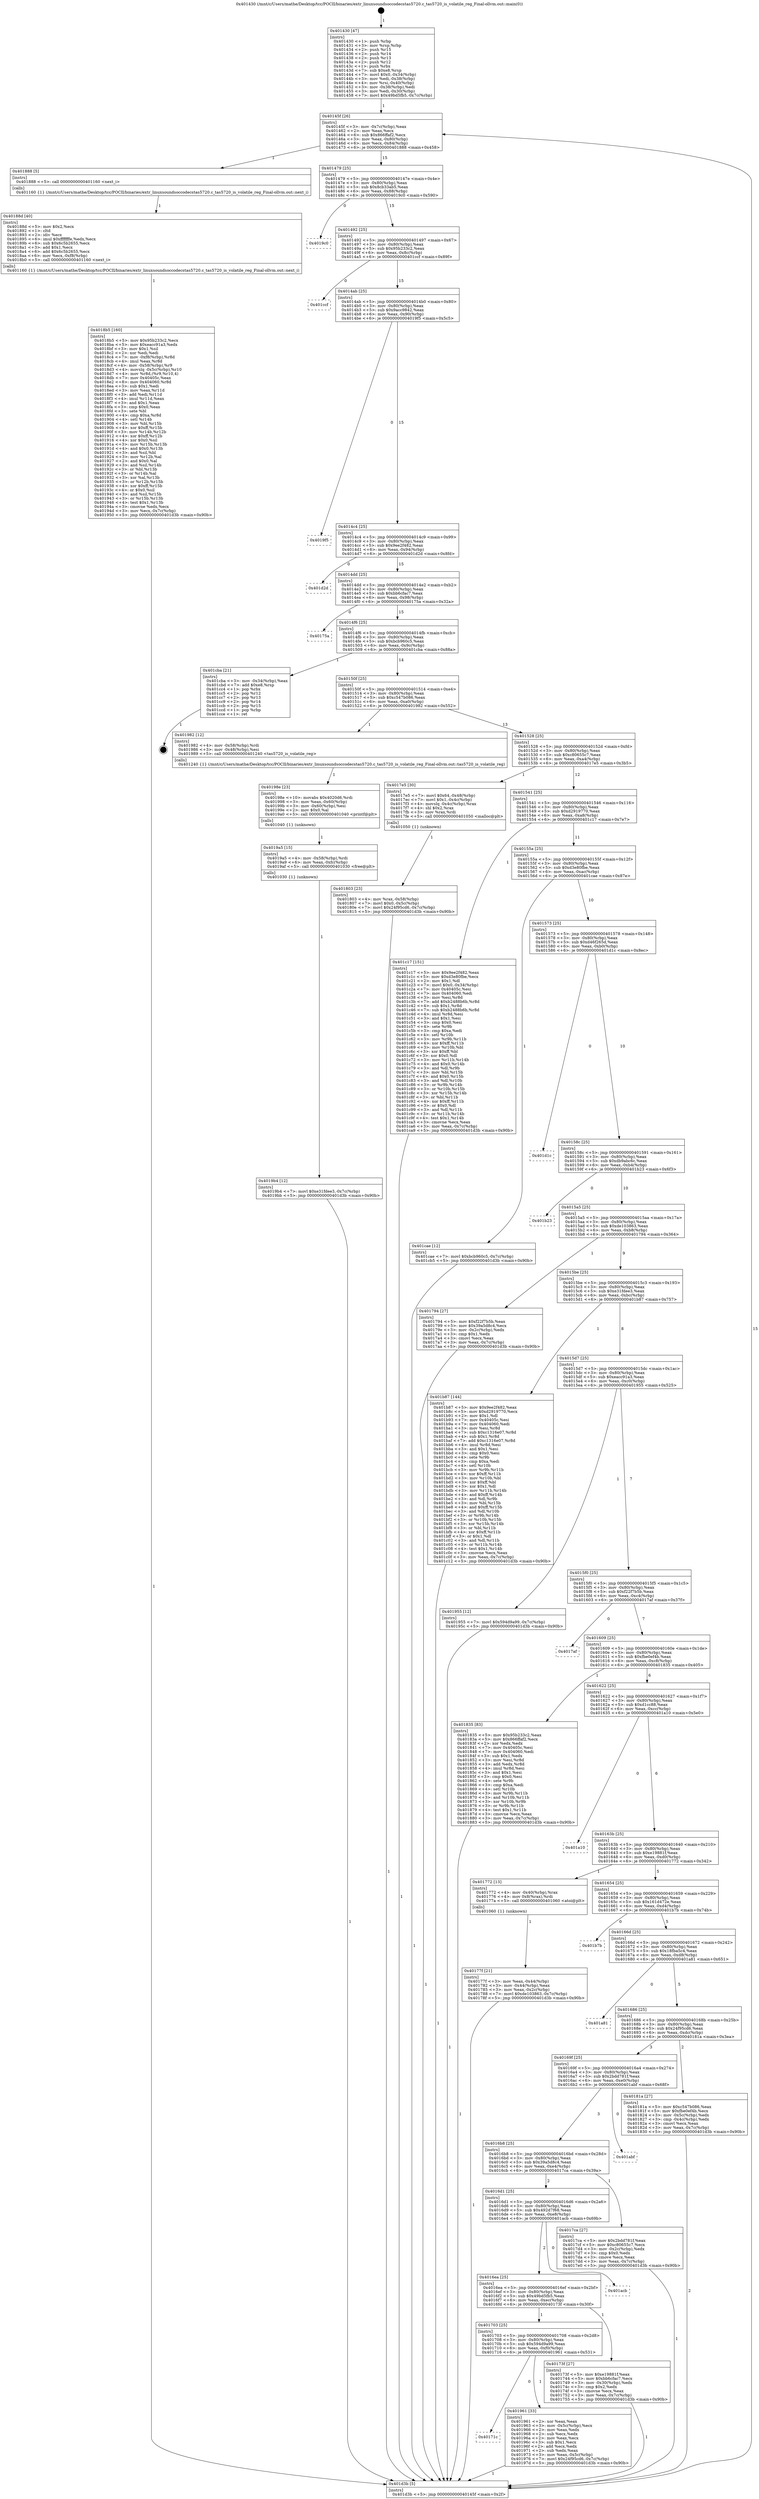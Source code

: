digraph "0x401430" {
  label = "0x401430 (/mnt/c/Users/mathe/Desktop/tcc/POCII/binaries/extr_linuxsoundsoccodecstas5720.c_tas5720_is_volatile_reg_Final-ollvm.out::main(0))"
  labelloc = "t"
  node[shape=record]

  Entry [label="",width=0.3,height=0.3,shape=circle,fillcolor=black,style=filled]
  "0x40145f" [label="{
     0x40145f [26]\l
     | [instrs]\l
     &nbsp;&nbsp;0x40145f \<+3\>: mov -0x7c(%rbp),%eax\l
     &nbsp;&nbsp;0x401462 \<+2\>: mov %eax,%ecx\l
     &nbsp;&nbsp;0x401464 \<+6\>: sub $0x866ffaf2,%ecx\l
     &nbsp;&nbsp;0x40146a \<+3\>: mov %eax,-0x80(%rbp)\l
     &nbsp;&nbsp;0x40146d \<+6\>: mov %ecx,-0x84(%rbp)\l
     &nbsp;&nbsp;0x401473 \<+6\>: je 0000000000401888 \<main+0x458\>\l
  }"]
  "0x401888" [label="{
     0x401888 [5]\l
     | [instrs]\l
     &nbsp;&nbsp;0x401888 \<+5\>: call 0000000000401160 \<next_i\>\l
     | [calls]\l
     &nbsp;&nbsp;0x401160 \{1\} (/mnt/c/Users/mathe/Desktop/tcc/POCII/binaries/extr_linuxsoundsoccodecstas5720.c_tas5720_is_volatile_reg_Final-ollvm.out::next_i)\l
  }"]
  "0x401479" [label="{
     0x401479 [25]\l
     | [instrs]\l
     &nbsp;&nbsp;0x401479 \<+5\>: jmp 000000000040147e \<main+0x4e\>\l
     &nbsp;&nbsp;0x40147e \<+3\>: mov -0x80(%rbp),%eax\l
     &nbsp;&nbsp;0x401481 \<+5\>: sub $0x8cb33ab5,%eax\l
     &nbsp;&nbsp;0x401486 \<+6\>: mov %eax,-0x88(%rbp)\l
     &nbsp;&nbsp;0x40148c \<+6\>: je 00000000004019c0 \<main+0x590\>\l
  }"]
  Exit [label="",width=0.3,height=0.3,shape=circle,fillcolor=black,style=filled,peripheries=2]
  "0x4019c0" [label="{
     0x4019c0\l
  }", style=dashed]
  "0x401492" [label="{
     0x401492 [25]\l
     | [instrs]\l
     &nbsp;&nbsp;0x401492 \<+5\>: jmp 0000000000401497 \<main+0x67\>\l
     &nbsp;&nbsp;0x401497 \<+3\>: mov -0x80(%rbp),%eax\l
     &nbsp;&nbsp;0x40149a \<+5\>: sub $0x95b233c2,%eax\l
     &nbsp;&nbsp;0x40149f \<+6\>: mov %eax,-0x8c(%rbp)\l
     &nbsp;&nbsp;0x4014a5 \<+6\>: je 0000000000401ccf \<main+0x89f\>\l
  }"]
  "0x4019b4" [label="{
     0x4019b4 [12]\l
     | [instrs]\l
     &nbsp;&nbsp;0x4019b4 \<+7\>: movl $0xe31fdee3,-0x7c(%rbp)\l
     &nbsp;&nbsp;0x4019bb \<+5\>: jmp 0000000000401d3b \<main+0x90b\>\l
  }"]
  "0x401ccf" [label="{
     0x401ccf\l
  }", style=dashed]
  "0x4014ab" [label="{
     0x4014ab [25]\l
     | [instrs]\l
     &nbsp;&nbsp;0x4014ab \<+5\>: jmp 00000000004014b0 \<main+0x80\>\l
     &nbsp;&nbsp;0x4014b0 \<+3\>: mov -0x80(%rbp),%eax\l
     &nbsp;&nbsp;0x4014b3 \<+5\>: sub $0x9acc9842,%eax\l
     &nbsp;&nbsp;0x4014b8 \<+6\>: mov %eax,-0x90(%rbp)\l
     &nbsp;&nbsp;0x4014be \<+6\>: je 00000000004019f5 \<main+0x5c5\>\l
  }"]
  "0x4019a5" [label="{
     0x4019a5 [15]\l
     | [instrs]\l
     &nbsp;&nbsp;0x4019a5 \<+4\>: mov -0x58(%rbp),%rdi\l
     &nbsp;&nbsp;0x4019a9 \<+6\>: mov %eax,-0xfc(%rbp)\l
     &nbsp;&nbsp;0x4019af \<+5\>: call 0000000000401030 \<free@plt\>\l
     | [calls]\l
     &nbsp;&nbsp;0x401030 \{1\} (unknown)\l
  }"]
  "0x4019f5" [label="{
     0x4019f5\l
  }", style=dashed]
  "0x4014c4" [label="{
     0x4014c4 [25]\l
     | [instrs]\l
     &nbsp;&nbsp;0x4014c4 \<+5\>: jmp 00000000004014c9 \<main+0x99\>\l
     &nbsp;&nbsp;0x4014c9 \<+3\>: mov -0x80(%rbp),%eax\l
     &nbsp;&nbsp;0x4014cc \<+5\>: sub $0x9ee2f482,%eax\l
     &nbsp;&nbsp;0x4014d1 \<+6\>: mov %eax,-0x94(%rbp)\l
     &nbsp;&nbsp;0x4014d7 \<+6\>: je 0000000000401d2d \<main+0x8fd\>\l
  }"]
  "0x40198e" [label="{
     0x40198e [23]\l
     | [instrs]\l
     &nbsp;&nbsp;0x40198e \<+10\>: movabs $0x4020d6,%rdi\l
     &nbsp;&nbsp;0x401998 \<+3\>: mov %eax,-0x60(%rbp)\l
     &nbsp;&nbsp;0x40199b \<+3\>: mov -0x60(%rbp),%esi\l
     &nbsp;&nbsp;0x40199e \<+2\>: mov $0x0,%al\l
     &nbsp;&nbsp;0x4019a0 \<+5\>: call 0000000000401040 \<printf@plt\>\l
     | [calls]\l
     &nbsp;&nbsp;0x401040 \{1\} (unknown)\l
  }"]
  "0x401d2d" [label="{
     0x401d2d\l
  }", style=dashed]
  "0x4014dd" [label="{
     0x4014dd [25]\l
     | [instrs]\l
     &nbsp;&nbsp;0x4014dd \<+5\>: jmp 00000000004014e2 \<main+0xb2\>\l
     &nbsp;&nbsp;0x4014e2 \<+3\>: mov -0x80(%rbp),%eax\l
     &nbsp;&nbsp;0x4014e5 \<+5\>: sub $0xbb6cfac7,%eax\l
     &nbsp;&nbsp;0x4014ea \<+6\>: mov %eax,-0x98(%rbp)\l
     &nbsp;&nbsp;0x4014f0 \<+6\>: je 000000000040175a \<main+0x32a\>\l
  }"]
  "0x40171c" [label="{
     0x40171c\l
  }", style=dashed]
  "0x40175a" [label="{
     0x40175a\l
  }", style=dashed]
  "0x4014f6" [label="{
     0x4014f6 [25]\l
     | [instrs]\l
     &nbsp;&nbsp;0x4014f6 \<+5\>: jmp 00000000004014fb \<main+0xcb\>\l
     &nbsp;&nbsp;0x4014fb \<+3\>: mov -0x80(%rbp),%eax\l
     &nbsp;&nbsp;0x4014fe \<+5\>: sub $0xbcb960c5,%eax\l
     &nbsp;&nbsp;0x401503 \<+6\>: mov %eax,-0x9c(%rbp)\l
     &nbsp;&nbsp;0x401509 \<+6\>: je 0000000000401cba \<main+0x88a\>\l
  }"]
  "0x401961" [label="{
     0x401961 [33]\l
     | [instrs]\l
     &nbsp;&nbsp;0x401961 \<+2\>: xor %eax,%eax\l
     &nbsp;&nbsp;0x401963 \<+3\>: mov -0x5c(%rbp),%ecx\l
     &nbsp;&nbsp;0x401966 \<+2\>: mov %eax,%edx\l
     &nbsp;&nbsp;0x401968 \<+2\>: sub %ecx,%edx\l
     &nbsp;&nbsp;0x40196a \<+2\>: mov %eax,%ecx\l
     &nbsp;&nbsp;0x40196c \<+3\>: sub $0x1,%ecx\l
     &nbsp;&nbsp;0x40196f \<+2\>: add %ecx,%edx\l
     &nbsp;&nbsp;0x401971 \<+2\>: sub %edx,%eax\l
     &nbsp;&nbsp;0x401973 \<+3\>: mov %eax,-0x5c(%rbp)\l
     &nbsp;&nbsp;0x401976 \<+7\>: movl $0x24f95cd6,-0x7c(%rbp)\l
     &nbsp;&nbsp;0x40197d \<+5\>: jmp 0000000000401d3b \<main+0x90b\>\l
  }"]
  "0x401cba" [label="{
     0x401cba [21]\l
     | [instrs]\l
     &nbsp;&nbsp;0x401cba \<+3\>: mov -0x34(%rbp),%eax\l
     &nbsp;&nbsp;0x401cbd \<+7\>: add $0xe8,%rsp\l
     &nbsp;&nbsp;0x401cc4 \<+1\>: pop %rbx\l
     &nbsp;&nbsp;0x401cc5 \<+2\>: pop %r12\l
     &nbsp;&nbsp;0x401cc7 \<+2\>: pop %r13\l
     &nbsp;&nbsp;0x401cc9 \<+2\>: pop %r14\l
     &nbsp;&nbsp;0x401ccb \<+2\>: pop %r15\l
     &nbsp;&nbsp;0x401ccd \<+1\>: pop %rbp\l
     &nbsp;&nbsp;0x401cce \<+1\>: ret\l
  }"]
  "0x40150f" [label="{
     0x40150f [25]\l
     | [instrs]\l
     &nbsp;&nbsp;0x40150f \<+5\>: jmp 0000000000401514 \<main+0xe4\>\l
     &nbsp;&nbsp;0x401514 \<+3\>: mov -0x80(%rbp),%eax\l
     &nbsp;&nbsp;0x401517 \<+5\>: sub $0xc547b086,%eax\l
     &nbsp;&nbsp;0x40151c \<+6\>: mov %eax,-0xa0(%rbp)\l
     &nbsp;&nbsp;0x401522 \<+6\>: je 0000000000401982 \<main+0x552\>\l
  }"]
  "0x4018b5" [label="{
     0x4018b5 [160]\l
     | [instrs]\l
     &nbsp;&nbsp;0x4018b5 \<+5\>: mov $0x95b233c2,%ecx\l
     &nbsp;&nbsp;0x4018ba \<+5\>: mov $0xeacc91a3,%edx\l
     &nbsp;&nbsp;0x4018bf \<+3\>: mov $0x1,%sil\l
     &nbsp;&nbsp;0x4018c2 \<+2\>: xor %edi,%edi\l
     &nbsp;&nbsp;0x4018c4 \<+7\>: mov -0xf8(%rbp),%r8d\l
     &nbsp;&nbsp;0x4018cb \<+4\>: imul %eax,%r8d\l
     &nbsp;&nbsp;0x4018cf \<+4\>: mov -0x58(%rbp),%r9\l
     &nbsp;&nbsp;0x4018d3 \<+4\>: movslq -0x5c(%rbp),%r10\l
     &nbsp;&nbsp;0x4018d7 \<+4\>: mov %r8d,(%r9,%r10,4)\l
     &nbsp;&nbsp;0x4018db \<+7\>: mov 0x40405c,%eax\l
     &nbsp;&nbsp;0x4018e2 \<+8\>: mov 0x404060,%r8d\l
     &nbsp;&nbsp;0x4018ea \<+3\>: sub $0x1,%edi\l
     &nbsp;&nbsp;0x4018ed \<+3\>: mov %eax,%r11d\l
     &nbsp;&nbsp;0x4018f0 \<+3\>: add %edi,%r11d\l
     &nbsp;&nbsp;0x4018f3 \<+4\>: imul %r11d,%eax\l
     &nbsp;&nbsp;0x4018f7 \<+3\>: and $0x1,%eax\l
     &nbsp;&nbsp;0x4018fa \<+3\>: cmp $0x0,%eax\l
     &nbsp;&nbsp;0x4018fd \<+3\>: sete %bl\l
     &nbsp;&nbsp;0x401900 \<+4\>: cmp $0xa,%r8d\l
     &nbsp;&nbsp;0x401904 \<+4\>: setl %r14b\l
     &nbsp;&nbsp;0x401908 \<+3\>: mov %bl,%r15b\l
     &nbsp;&nbsp;0x40190b \<+4\>: xor $0xff,%r15b\l
     &nbsp;&nbsp;0x40190f \<+3\>: mov %r14b,%r12b\l
     &nbsp;&nbsp;0x401912 \<+4\>: xor $0xff,%r12b\l
     &nbsp;&nbsp;0x401916 \<+4\>: xor $0x0,%sil\l
     &nbsp;&nbsp;0x40191a \<+3\>: mov %r15b,%r13b\l
     &nbsp;&nbsp;0x40191d \<+4\>: and $0x0,%r13b\l
     &nbsp;&nbsp;0x401921 \<+3\>: and %sil,%bl\l
     &nbsp;&nbsp;0x401924 \<+3\>: mov %r12b,%al\l
     &nbsp;&nbsp;0x401927 \<+2\>: and $0x0,%al\l
     &nbsp;&nbsp;0x401929 \<+3\>: and %sil,%r14b\l
     &nbsp;&nbsp;0x40192c \<+3\>: or %bl,%r13b\l
     &nbsp;&nbsp;0x40192f \<+3\>: or %r14b,%al\l
     &nbsp;&nbsp;0x401932 \<+3\>: xor %al,%r13b\l
     &nbsp;&nbsp;0x401935 \<+3\>: or %r12b,%r15b\l
     &nbsp;&nbsp;0x401938 \<+4\>: xor $0xff,%r15b\l
     &nbsp;&nbsp;0x40193c \<+4\>: or $0x0,%sil\l
     &nbsp;&nbsp;0x401940 \<+3\>: and %sil,%r15b\l
     &nbsp;&nbsp;0x401943 \<+3\>: or %r15b,%r13b\l
     &nbsp;&nbsp;0x401946 \<+4\>: test $0x1,%r13b\l
     &nbsp;&nbsp;0x40194a \<+3\>: cmovne %edx,%ecx\l
     &nbsp;&nbsp;0x40194d \<+3\>: mov %ecx,-0x7c(%rbp)\l
     &nbsp;&nbsp;0x401950 \<+5\>: jmp 0000000000401d3b \<main+0x90b\>\l
  }"]
  "0x401982" [label="{
     0x401982 [12]\l
     | [instrs]\l
     &nbsp;&nbsp;0x401982 \<+4\>: mov -0x58(%rbp),%rdi\l
     &nbsp;&nbsp;0x401986 \<+3\>: mov -0x48(%rbp),%esi\l
     &nbsp;&nbsp;0x401989 \<+5\>: call 0000000000401240 \<tas5720_is_volatile_reg\>\l
     | [calls]\l
     &nbsp;&nbsp;0x401240 \{1\} (/mnt/c/Users/mathe/Desktop/tcc/POCII/binaries/extr_linuxsoundsoccodecstas5720.c_tas5720_is_volatile_reg_Final-ollvm.out::tas5720_is_volatile_reg)\l
  }"]
  "0x401528" [label="{
     0x401528 [25]\l
     | [instrs]\l
     &nbsp;&nbsp;0x401528 \<+5\>: jmp 000000000040152d \<main+0xfd\>\l
     &nbsp;&nbsp;0x40152d \<+3\>: mov -0x80(%rbp),%eax\l
     &nbsp;&nbsp;0x401530 \<+5\>: sub $0xc80655c7,%eax\l
     &nbsp;&nbsp;0x401535 \<+6\>: mov %eax,-0xa4(%rbp)\l
     &nbsp;&nbsp;0x40153b \<+6\>: je 00000000004017e5 \<main+0x3b5\>\l
  }"]
  "0x40188d" [label="{
     0x40188d [40]\l
     | [instrs]\l
     &nbsp;&nbsp;0x40188d \<+5\>: mov $0x2,%ecx\l
     &nbsp;&nbsp;0x401892 \<+1\>: cltd\l
     &nbsp;&nbsp;0x401893 \<+2\>: idiv %ecx\l
     &nbsp;&nbsp;0x401895 \<+6\>: imul $0xfffffffe,%edx,%ecx\l
     &nbsp;&nbsp;0x40189b \<+6\>: sub $0x6c5b2655,%ecx\l
     &nbsp;&nbsp;0x4018a1 \<+3\>: add $0x1,%ecx\l
     &nbsp;&nbsp;0x4018a4 \<+6\>: add $0x6c5b2655,%ecx\l
     &nbsp;&nbsp;0x4018aa \<+6\>: mov %ecx,-0xf8(%rbp)\l
     &nbsp;&nbsp;0x4018b0 \<+5\>: call 0000000000401160 \<next_i\>\l
     | [calls]\l
     &nbsp;&nbsp;0x401160 \{1\} (/mnt/c/Users/mathe/Desktop/tcc/POCII/binaries/extr_linuxsoundsoccodecstas5720.c_tas5720_is_volatile_reg_Final-ollvm.out::next_i)\l
  }"]
  "0x4017e5" [label="{
     0x4017e5 [30]\l
     | [instrs]\l
     &nbsp;&nbsp;0x4017e5 \<+7\>: movl $0x64,-0x48(%rbp)\l
     &nbsp;&nbsp;0x4017ec \<+7\>: movl $0x1,-0x4c(%rbp)\l
     &nbsp;&nbsp;0x4017f3 \<+4\>: movslq -0x4c(%rbp),%rax\l
     &nbsp;&nbsp;0x4017f7 \<+4\>: shl $0x2,%rax\l
     &nbsp;&nbsp;0x4017fb \<+3\>: mov %rax,%rdi\l
     &nbsp;&nbsp;0x4017fe \<+5\>: call 0000000000401050 \<malloc@plt\>\l
     | [calls]\l
     &nbsp;&nbsp;0x401050 \{1\} (unknown)\l
  }"]
  "0x401541" [label="{
     0x401541 [25]\l
     | [instrs]\l
     &nbsp;&nbsp;0x401541 \<+5\>: jmp 0000000000401546 \<main+0x116\>\l
     &nbsp;&nbsp;0x401546 \<+3\>: mov -0x80(%rbp),%eax\l
     &nbsp;&nbsp;0x401549 \<+5\>: sub $0xd2919770,%eax\l
     &nbsp;&nbsp;0x40154e \<+6\>: mov %eax,-0xa8(%rbp)\l
     &nbsp;&nbsp;0x401554 \<+6\>: je 0000000000401c17 \<main+0x7e7\>\l
  }"]
  "0x401803" [label="{
     0x401803 [23]\l
     | [instrs]\l
     &nbsp;&nbsp;0x401803 \<+4\>: mov %rax,-0x58(%rbp)\l
     &nbsp;&nbsp;0x401807 \<+7\>: movl $0x0,-0x5c(%rbp)\l
     &nbsp;&nbsp;0x40180e \<+7\>: movl $0x24f95cd6,-0x7c(%rbp)\l
     &nbsp;&nbsp;0x401815 \<+5\>: jmp 0000000000401d3b \<main+0x90b\>\l
  }"]
  "0x401c17" [label="{
     0x401c17 [151]\l
     | [instrs]\l
     &nbsp;&nbsp;0x401c17 \<+5\>: mov $0x9ee2f482,%eax\l
     &nbsp;&nbsp;0x401c1c \<+5\>: mov $0xd3e80fbe,%ecx\l
     &nbsp;&nbsp;0x401c21 \<+2\>: mov $0x1,%dl\l
     &nbsp;&nbsp;0x401c23 \<+7\>: movl $0x0,-0x34(%rbp)\l
     &nbsp;&nbsp;0x401c2a \<+7\>: mov 0x40405c,%esi\l
     &nbsp;&nbsp;0x401c31 \<+7\>: mov 0x404060,%edi\l
     &nbsp;&nbsp;0x401c38 \<+3\>: mov %esi,%r8d\l
     &nbsp;&nbsp;0x401c3b \<+7\>: add $0xb2488b6b,%r8d\l
     &nbsp;&nbsp;0x401c42 \<+4\>: sub $0x1,%r8d\l
     &nbsp;&nbsp;0x401c46 \<+7\>: sub $0xb2488b6b,%r8d\l
     &nbsp;&nbsp;0x401c4d \<+4\>: imul %r8d,%esi\l
     &nbsp;&nbsp;0x401c51 \<+3\>: and $0x1,%esi\l
     &nbsp;&nbsp;0x401c54 \<+3\>: cmp $0x0,%esi\l
     &nbsp;&nbsp;0x401c57 \<+4\>: sete %r9b\l
     &nbsp;&nbsp;0x401c5b \<+3\>: cmp $0xa,%edi\l
     &nbsp;&nbsp;0x401c5e \<+4\>: setl %r10b\l
     &nbsp;&nbsp;0x401c62 \<+3\>: mov %r9b,%r11b\l
     &nbsp;&nbsp;0x401c65 \<+4\>: xor $0xff,%r11b\l
     &nbsp;&nbsp;0x401c69 \<+3\>: mov %r10b,%bl\l
     &nbsp;&nbsp;0x401c6c \<+3\>: xor $0xff,%bl\l
     &nbsp;&nbsp;0x401c6f \<+3\>: xor $0x0,%dl\l
     &nbsp;&nbsp;0x401c72 \<+3\>: mov %r11b,%r14b\l
     &nbsp;&nbsp;0x401c75 \<+4\>: and $0x0,%r14b\l
     &nbsp;&nbsp;0x401c79 \<+3\>: and %dl,%r9b\l
     &nbsp;&nbsp;0x401c7c \<+3\>: mov %bl,%r15b\l
     &nbsp;&nbsp;0x401c7f \<+4\>: and $0x0,%r15b\l
     &nbsp;&nbsp;0x401c83 \<+3\>: and %dl,%r10b\l
     &nbsp;&nbsp;0x401c86 \<+3\>: or %r9b,%r14b\l
     &nbsp;&nbsp;0x401c89 \<+3\>: or %r10b,%r15b\l
     &nbsp;&nbsp;0x401c8c \<+3\>: xor %r15b,%r14b\l
     &nbsp;&nbsp;0x401c8f \<+3\>: or %bl,%r11b\l
     &nbsp;&nbsp;0x401c92 \<+4\>: xor $0xff,%r11b\l
     &nbsp;&nbsp;0x401c96 \<+3\>: or $0x0,%dl\l
     &nbsp;&nbsp;0x401c99 \<+3\>: and %dl,%r11b\l
     &nbsp;&nbsp;0x401c9c \<+3\>: or %r11b,%r14b\l
     &nbsp;&nbsp;0x401c9f \<+4\>: test $0x1,%r14b\l
     &nbsp;&nbsp;0x401ca3 \<+3\>: cmovne %ecx,%eax\l
     &nbsp;&nbsp;0x401ca6 \<+3\>: mov %eax,-0x7c(%rbp)\l
     &nbsp;&nbsp;0x401ca9 \<+5\>: jmp 0000000000401d3b \<main+0x90b\>\l
  }"]
  "0x40155a" [label="{
     0x40155a [25]\l
     | [instrs]\l
     &nbsp;&nbsp;0x40155a \<+5\>: jmp 000000000040155f \<main+0x12f\>\l
     &nbsp;&nbsp;0x40155f \<+3\>: mov -0x80(%rbp),%eax\l
     &nbsp;&nbsp;0x401562 \<+5\>: sub $0xd3e80fbe,%eax\l
     &nbsp;&nbsp;0x401567 \<+6\>: mov %eax,-0xac(%rbp)\l
     &nbsp;&nbsp;0x40156d \<+6\>: je 0000000000401cae \<main+0x87e\>\l
  }"]
  "0x40177f" [label="{
     0x40177f [21]\l
     | [instrs]\l
     &nbsp;&nbsp;0x40177f \<+3\>: mov %eax,-0x44(%rbp)\l
     &nbsp;&nbsp;0x401782 \<+3\>: mov -0x44(%rbp),%eax\l
     &nbsp;&nbsp;0x401785 \<+3\>: mov %eax,-0x2c(%rbp)\l
     &nbsp;&nbsp;0x401788 \<+7\>: movl $0xde103863,-0x7c(%rbp)\l
     &nbsp;&nbsp;0x40178f \<+5\>: jmp 0000000000401d3b \<main+0x90b\>\l
  }"]
  "0x401cae" [label="{
     0x401cae [12]\l
     | [instrs]\l
     &nbsp;&nbsp;0x401cae \<+7\>: movl $0xbcb960c5,-0x7c(%rbp)\l
     &nbsp;&nbsp;0x401cb5 \<+5\>: jmp 0000000000401d3b \<main+0x90b\>\l
  }"]
  "0x401573" [label="{
     0x401573 [25]\l
     | [instrs]\l
     &nbsp;&nbsp;0x401573 \<+5\>: jmp 0000000000401578 \<main+0x148\>\l
     &nbsp;&nbsp;0x401578 \<+3\>: mov -0x80(%rbp),%eax\l
     &nbsp;&nbsp;0x40157b \<+5\>: sub $0xd46f265d,%eax\l
     &nbsp;&nbsp;0x401580 \<+6\>: mov %eax,-0xb0(%rbp)\l
     &nbsp;&nbsp;0x401586 \<+6\>: je 0000000000401d1c \<main+0x8ec\>\l
  }"]
  "0x401430" [label="{
     0x401430 [47]\l
     | [instrs]\l
     &nbsp;&nbsp;0x401430 \<+1\>: push %rbp\l
     &nbsp;&nbsp;0x401431 \<+3\>: mov %rsp,%rbp\l
     &nbsp;&nbsp;0x401434 \<+2\>: push %r15\l
     &nbsp;&nbsp;0x401436 \<+2\>: push %r14\l
     &nbsp;&nbsp;0x401438 \<+2\>: push %r13\l
     &nbsp;&nbsp;0x40143a \<+2\>: push %r12\l
     &nbsp;&nbsp;0x40143c \<+1\>: push %rbx\l
     &nbsp;&nbsp;0x40143d \<+7\>: sub $0xe8,%rsp\l
     &nbsp;&nbsp;0x401444 \<+7\>: movl $0x0,-0x34(%rbp)\l
     &nbsp;&nbsp;0x40144b \<+3\>: mov %edi,-0x38(%rbp)\l
     &nbsp;&nbsp;0x40144e \<+4\>: mov %rsi,-0x40(%rbp)\l
     &nbsp;&nbsp;0x401452 \<+3\>: mov -0x38(%rbp),%edi\l
     &nbsp;&nbsp;0x401455 \<+3\>: mov %edi,-0x30(%rbp)\l
     &nbsp;&nbsp;0x401458 \<+7\>: movl $0x49bd5fb5,-0x7c(%rbp)\l
  }"]
  "0x401d1c" [label="{
     0x401d1c\l
  }", style=dashed]
  "0x40158c" [label="{
     0x40158c [25]\l
     | [instrs]\l
     &nbsp;&nbsp;0x40158c \<+5\>: jmp 0000000000401591 \<main+0x161\>\l
     &nbsp;&nbsp;0x401591 \<+3\>: mov -0x80(%rbp),%eax\l
     &nbsp;&nbsp;0x401594 \<+5\>: sub $0xdb9abc6c,%eax\l
     &nbsp;&nbsp;0x401599 \<+6\>: mov %eax,-0xb4(%rbp)\l
     &nbsp;&nbsp;0x40159f \<+6\>: je 0000000000401b23 \<main+0x6f3\>\l
  }"]
  "0x401d3b" [label="{
     0x401d3b [5]\l
     | [instrs]\l
     &nbsp;&nbsp;0x401d3b \<+5\>: jmp 000000000040145f \<main+0x2f\>\l
  }"]
  "0x401b23" [label="{
     0x401b23\l
  }", style=dashed]
  "0x4015a5" [label="{
     0x4015a5 [25]\l
     | [instrs]\l
     &nbsp;&nbsp;0x4015a5 \<+5\>: jmp 00000000004015aa \<main+0x17a\>\l
     &nbsp;&nbsp;0x4015aa \<+3\>: mov -0x80(%rbp),%eax\l
     &nbsp;&nbsp;0x4015ad \<+5\>: sub $0xde103863,%eax\l
     &nbsp;&nbsp;0x4015b2 \<+6\>: mov %eax,-0xb8(%rbp)\l
     &nbsp;&nbsp;0x4015b8 \<+6\>: je 0000000000401794 \<main+0x364\>\l
  }"]
  "0x401703" [label="{
     0x401703 [25]\l
     | [instrs]\l
     &nbsp;&nbsp;0x401703 \<+5\>: jmp 0000000000401708 \<main+0x2d8\>\l
     &nbsp;&nbsp;0x401708 \<+3\>: mov -0x80(%rbp),%eax\l
     &nbsp;&nbsp;0x40170b \<+5\>: sub $0x594d9a99,%eax\l
     &nbsp;&nbsp;0x401710 \<+6\>: mov %eax,-0xf0(%rbp)\l
     &nbsp;&nbsp;0x401716 \<+6\>: je 0000000000401961 \<main+0x531\>\l
  }"]
  "0x401794" [label="{
     0x401794 [27]\l
     | [instrs]\l
     &nbsp;&nbsp;0x401794 \<+5\>: mov $0xf22f7b5b,%eax\l
     &nbsp;&nbsp;0x401799 \<+5\>: mov $0x39a5d8c4,%ecx\l
     &nbsp;&nbsp;0x40179e \<+3\>: mov -0x2c(%rbp),%edx\l
     &nbsp;&nbsp;0x4017a1 \<+3\>: cmp $0x1,%edx\l
     &nbsp;&nbsp;0x4017a4 \<+3\>: cmovl %ecx,%eax\l
     &nbsp;&nbsp;0x4017a7 \<+3\>: mov %eax,-0x7c(%rbp)\l
     &nbsp;&nbsp;0x4017aa \<+5\>: jmp 0000000000401d3b \<main+0x90b\>\l
  }"]
  "0x4015be" [label="{
     0x4015be [25]\l
     | [instrs]\l
     &nbsp;&nbsp;0x4015be \<+5\>: jmp 00000000004015c3 \<main+0x193\>\l
     &nbsp;&nbsp;0x4015c3 \<+3\>: mov -0x80(%rbp),%eax\l
     &nbsp;&nbsp;0x4015c6 \<+5\>: sub $0xe31fdee3,%eax\l
     &nbsp;&nbsp;0x4015cb \<+6\>: mov %eax,-0xbc(%rbp)\l
     &nbsp;&nbsp;0x4015d1 \<+6\>: je 0000000000401b87 \<main+0x757\>\l
  }"]
  "0x40173f" [label="{
     0x40173f [27]\l
     | [instrs]\l
     &nbsp;&nbsp;0x40173f \<+5\>: mov $0xe19881f,%eax\l
     &nbsp;&nbsp;0x401744 \<+5\>: mov $0xbb6cfac7,%ecx\l
     &nbsp;&nbsp;0x401749 \<+3\>: mov -0x30(%rbp),%edx\l
     &nbsp;&nbsp;0x40174c \<+3\>: cmp $0x2,%edx\l
     &nbsp;&nbsp;0x40174f \<+3\>: cmovne %ecx,%eax\l
     &nbsp;&nbsp;0x401752 \<+3\>: mov %eax,-0x7c(%rbp)\l
     &nbsp;&nbsp;0x401755 \<+5\>: jmp 0000000000401d3b \<main+0x90b\>\l
  }"]
  "0x401b87" [label="{
     0x401b87 [144]\l
     | [instrs]\l
     &nbsp;&nbsp;0x401b87 \<+5\>: mov $0x9ee2f482,%eax\l
     &nbsp;&nbsp;0x401b8c \<+5\>: mov $0xd2919770,%ecx\l
     &nbsp;&nbsp;0x401b91 \<+2\>: mov $0x1,%dl\l
     &nbsp;&nbsp;0x401b93 \<+7\>: mov 0x40405c,%esi\l
     &nbsp;&nbsp;0x401b9a \<+7\>: mov 0x404060,%edi\l
     &nbsp;&nbsp;0x401ba1 \<+3\>: mov %esi,%r8d\l
     &nbsp;&nbsp;0x401ba4 \<+7\>: sub $0xc1316e07,%r8d\l
     &nbsp;&nbsp;0x401bab \<+4\>: sub $0x1,%r8d\l
     &nbsp;&nbsp;0x401baf \<+7\>: add $0xc1316e07,%r8d\l
     &nbsp;&nbsp;0x401bb6 \<+4\>: imul %r8d,%esi\l
     &nbsp;&nbsp;0x401bba \<+3\>: and $0x1,%esi\l
     &nbsp;&nbsp;0x401bbd \<+3\>: cmp $0x0,%esi\l
     &nbsp;&nbsp;0x401bc0 \<+4\>: sete %r9b\l
     &nbsp;&nbsp;0x401bc4 \<+3\>: cmp $0xa,%edi\l
     &nbsp;&nbsp;0x401bc7 \<+4\>: setl %r10b\l
     &nbsp;&nbsp;0x401bcb \<+3\>: mov %r9b,%r11b\l
     &nbsp;&nbsp;0x401bce \<+4\>: xor $0xff,%r11b\l
     &nbsp;&nbsp;0x401bd2 \<+3\>: mov %r10b,%bl\l
     &nbsp;&nbsp;0x401bd5 \<+3\>: xor $0xff,%bl\l
     &nbsp;&nbsp;0x401bd8 \<+3\>: xor $0x1,%dl\l
     &nbsp;&nbsp;0x401bdb \<+3\>: mov %r11b,%r14b\l
     &nbsp;&nbsp;0x401bde \<+4\>: and $0xff,%r14b\l
     &nbsp;&nbsp;0x401be2 \<+3\>: and %dl,%r9b\l
     &nbsp;&nbsp;0x401be5 \<+3\>: mov %bl,%r15b\l
     &nbsp;&nbsp;0x401be8 \<+4\>: and $0xff,%r15b\l
     &nbsp;&nbsp;0x401bec \<+3\>: and %dl,%r10b\l
     &nbsp;&nbsp;0x401bef \<+3\>: or %r9b,%r14b\l
     &nbsp;&nbsp;0x401bf2 \<+3\>: or %r10b,%r15b\l
     &nbsp;&nbsp;0x401bf5 \<+3\>: xor %r15b,%r14b\l
     &nbsp;&nbsp;0x401bf8 \<+3\>: or %bl,%r11b\l
     &nbsp;&nbsp;0x401bfb \<+4\>: xor $0xff,%r11b\l
     &nbsp;&nbsp;0x401bff \<+3\>: or $0x1,%dl\l
     &nbsp;&nbsp;0x401c02 \<+3\>: and %dl,%r11b\l
     &nbsp;&nbsp;0x401c05 \<+3\>: or %r11b,%r14b\l
     &nbsp;&nbsp;0x401c08 \<+4\>: test $0x1,%r14b\l
     &nbsp;&nbsp;0x401c0c \<+3\>: cmovne %ecx,%eax\l
     &nbsp;&nbsp;0x401c0f \<+3\>: mov %eax,-0x7c(%rbp)\l
     &nbsp;&nbsp;0x401c12 \<+5\>: jmp 0000000000401d3b \<main+0x90b\>\l
  }"]
  "0x4015d7" [label="{
     0x4015d7 [25]\l
     | [instrs]\l
     &nbsp;&nbsp;0x4015d7 \<+5\>: jmp 00000000004015dc \<main+0x1ac\>\l
     &nbsp;&nbsp;0x4015dc \<+3\>: mov -0x80(%rbp),%eax\l
     &nbsp;&nbsp;0x4015df \<+5\>: sub $0xeacc91a3,%eax\l
     &nbsp;&nbsp;0x4015e4 \<+6\>: mov %eax,-0xc0(%rbp)\l
     &nbsp;&nbsp;0x4015ea \<+6\>: je 0000000000401955 \<main+0x525\>\l
  }"]
  "0x4016ea" [label="{
     0x4016ea [25]\l
     | [instrs]\l
     &nbsp;&nbsp;0x4016ea \<+5\>: jmp 00000000004016ef \<main+0x2bf\>\l
     &nbsp;&nbsp;0x4016ef \<+3\>: mov -0x80(%rbp),%eax\l
     &nbsp;&nbsp;0x4016f2 \<+5\>: sub $0x49bd5fb5,%eax\l
     &nbsp;&nbsp;0x4016f7 \<+6\>: mov %eax,-0xec(%rbp)\l
     &nbsp;&nbsp;0x4016fd \<+6\>: je 000000000040173f \<main+0x30f\>\l
  }"]
  "0x401955" [label="{
     0x401955 [12]\l
     | [instrs]\l
     &nbsp;&nbsp;0x401955 \<+7\>: movl $0x594d9a99,-0x7c(%rbp)\l
     &nbsp;&nbsp;0x40195c \<+5\>: jmp 0000000000401d3b \<main+0x90b\>\l
  }"]
  "0x4015f0" [label="{
     0x4015f0 [25]\l
     | [instrs]\l
     &nbsp;&nbsp;0x4015f0 \<+5\>: jmp 00000000004015f5 \<main+0x1c5\>\l
     &nbsp;&nbsp;0x4015f5 \<+3\>: mov -0x80(%rbp),%eax\l
     &nbsp;&nbsp;0x4015f8 \<+5\>: sub $0xf22f7b5b,%eax\l
     &nbsp;&nbsp;0x4015fd \<+6\>: mov %eax,-0xc4(%rbp)\l
     &nbsp;&nbsp;0x401603 \<+6\>: je 00000000004017af \<main+0x37f\>\l
  }"]
  "0x401acb" [label="{
     0x401acb\l
  }", style=dashed]
  "0x4017af" [label="{
     0x4017af\l
  }", style=dashed]
  "0x401609" [label="{
     0x401609 [25]\l
     | [instrs]\l
     &nbsp;&nbsp;0x401609 \<+5\>: jmp 000000000040160e \<main+0x1de\>\l
     &nbsp;&nbsp;0x40160e \<+3\>: mov -0x80(%rbp),%eax\l
     &nbsp;&nbsp;0x401611 \<+5\>: sub $0xfbe0ef4b,%eax\l
     &nbsp;&nbsp;0x401616 \<+6\>: mov %eax,-0xc8(%rbp)\l
     &nbsp;&nbsp;0x40161c \<+6\>: je 0000000000401835 \<main+0x405\>\l
  }"]
  "0x4016d1" [label="{
     0x4016d1 [25]\l
     | [instrs]\l
     &nbsp;&nbsp;0x4016d1 \<+5\>: jmp 00000000004016d6 \<main+0x2a6\>\l
     &nbsp;&nbsp;0x4016d6 \<+3\>: mov -0x80(%rbp),%eax\l
     &nbsp;&nbsp;0x4016d9 \<+5\>: sub $0x492d7f68,%eax\l
     &nbsp;&nbsp;0x4016de \<+6\>: mov %eax,-0xe8(%rbp)\l
     &nbsp;&nbsp;0x4016e4 \<+6\>: je 0000000000401acb \<main+0x69b\>\l
  }"]
  "0x401835" [label="{
     0x401835 [83]\l
     | [instrs]\l
     &nbsp;&nbsp;0x401835 \<+5\>: mov $0x95b233c2,%eax\l
     &nbsp;&nbsp;0x40183a \<+5\>: mov $0x866ffaf2,%ecx\l
     &nbsp;&nbsp;0x40183f \<+2\>: xor %edx,%edx\l
     &nbsp;&nbsp;0x401841 \<+7\>: mov 0x40405c,%esi\l
     &nbsp;&nbsp;0x401848 \<+7\>: mov 0x404060,%edi\l
     &nbsp;&nbsp;0x40184f \<+3\>: sub $0x1,%edx\l
     &nbsp;&nbsp;0x401852 \<+3\>: mov %esi,%r8d\l
     &nbsp;&nbsp;0x401855 \<+3\>: add %edx,%r8d\l
     &nbsp;&nbsp;0x401858 \<+4\>: imul %r8d,%esi\l
     &nbsp;&nbsp;0x40185c \<+3\>: and $0x1,%esi\l
     &nbsp;&nbsp;0x40185f \<+3\>: cmp $0x0,%esi\l
     &nbsp;&nbsp;0x401862 \<+4\>: sete %r9b\l
     &nbsp;&nbsp;0x401866 \<+3\>: cmp $0xa,%edi\l
     &nbsp;&nbsp;0x401869 \<+4\>: setl %r10b\l
     &nbsp;&nbsp;0x40186d \<+3\>: mov %r9b,%r11b\l
     &nbsp;&nbsp;0x401870 \<+3\>: and %r10b,%r11b\l
     &nbsp;&nbsp;0x401873 \<+3\>: xor %r10b,%r9b\l
     &nbsp;&nbsp;0x401876 \<+3\>: or %r9b,%r11b\l
     &nbsp;&nbsp;0x401879 \<+4\>: test $0x1,%r11b\l
     &nbsp;&nbsp;0x40187d \<+3\>: cmovne %ecx,%eax\l
     &nbsp;&nbsp;0x401880 \<+3\>: mov %eax,-0x7c(%rbp)\l
     &nbsp;&nbsp;0x401883 \<+5\>: jmp 0000000000401d3b \<main+0x90b\>\l
  }"]
  "0x401622" [label="{
     0x401622 [25]\l
     | [instrs]\l
     &nbsp;&nbsp;0x401622 \<+5\>: jmp 0000000000401627 \<main+0x1f7\>\l
     &nbsp;&nbsp;0x401627 \<+3\>: mov -0x80(%rbp),%eax\l
     &nbsp;&nbsp;0x40162a \<+5\>: sub $0xd1cc88,%eax\l
     &nbsp;&nbsp;0x40162f \<+6\>: mov %eax,-0xcc(%rbp)\l
     &nbsp;&nbsp;0x401635 \<+6\>: je 0000000000401a10 \<main+0x5e0\>\l
  }"]
  "0x4017ca" [label="{
     0x4017ca [27]\l
     | [instrs]\l
     &nbsp;&nbsp;0x4017ca \<+5\>: mov $0x2bdd781f,%eax\l
     &nbsp;&nbsp;0x4017cf \<+5\>: mov $0xc80655c7,%ecx\l
     &nbsp;&nbsp;0x4017d4 \<+3\>: mov -0x2c(%rbp),%edx\l
     &nbsp;&nbsp;0x4017d7 \<+3\>: cmp $0x0,%edx\l
     &nbsp;&nbsp;0x4017da \<+3\>: cmove %ecx,%eax\l
     &nbsp;&nbsp;0x4017dd \<+3\>: mov %eax,-0x7c(%rbp)\l
     &nbsp;&nbsp;0x4017e0 \<+5\>: jmp 0000000000401d3b \<main+0x90b\>\l
  }"]
  "0x401a10" [label="{
     0x401a10\l
  }", style=dashed]
  "0x40163b" [label="{
     0x40163b [25]\l
     | [instrs]\l
     &nbsp;&nbsp;0x40163b \<+5\>: jmp 0000000000401640 \<main+0x210\>\l
     &nbsp;&nbsp;0x401640 \<+3\>: mov -0x80(%rbp),%eax\l
     &nbsp;&nbsp;0x401643 \<+5\>: sub $0xe19881f,%eax\l
     &nbsp;&nbsp;0x401648 \<+6\>: mov %eax,-0xd0(%rbp)\l
     &nbsp;&nbsp;0x40164e \<+6\>: je 0000000000401772 \<main+0x342\>\l
  }"]
  "0x4016b8" [label="{
     0x4016b8 [25]\l
     | [instrs]\l
     &nbsp;&nbsp;0x4016b8 \<+5\>: jmp 00000000004016bd \<main+0x28d\>\l
     &nbsp;&nbsp;0x4016bd \<+3\>: mov -0x80(%rbp),%eax\l
     &nbsp;&nbsp;0x4016c0 \<+5\>: sub $0x39a5d8c4,%eax\l
     &nbsp;&nbsp;0x4016c5 \<+6\>: mov %eax,-0xe4(%rbp)\l
     &nbsp;&nbsp;0x4016cb \<+6\>: je 00000000004017ca \<main+0x39a\>\l
  }"]
  "0x401772" [label="{
     0x401772 [13]\l
     | [instrs]\l
     &nbsp;&nbsp;0x401772 \<+4\>: mov -0x40(%rbp),%rax\l
     &nbsp;&nbsp;0x401776 \<+4\>: mov 0x8(%rax),%rdi\l
     &nbsp;&nbsp;0x40177a \<+5\>: call 0000000000401060 \<atoi@plt\>\l
     | [calls]\l
     &nbsp;&nbsp;0x401060 \{1\} (unknown)\l
  }"]
  "0x401654" [label="{
     0x401654 [25]\l
     | [instrs]\l
     &nbsp;&nbsp;0x401654 \<+5\>: jmp 0000000000401659 \<main+0x229\>\l
     &nbsp;&nbsp;0x401659 \<+3\>: mov -0x80(%rbp),%eax\l
     &nbsp;&nbsp;0x40165c \<+5\>: sub $0x161d472e,%eax\l
     &nbsp;&nbsp;0x401661 \<+6\>: mov %eax,-0xd4(%rbp)\l
     &nbsp;&nbsp;0x401667 \<+6\>: je 0000000000401b7b \<main+0x74b\>\l
  }"]
  "0x401abf" [label="{
     0x401abf\l
  }", style=dashed]
  "0x401b7b" [label="{
     0x401b7b\l
  }", style=dashed]
  "0x40166d" [label="{
     0x40166d [25]\l
     | [instrs]\l
     &nbsp;&nbsp;0x40166d \<+5\>: jmp 0000000000401672 \<main+0x242\>\l
     &nbsp;&nbsp;0x401672 \<+3\>: mov -0x80(%rbp),%eax\l
     &nbsp;&nbsp;0x401675 \<+5\>: sub $0x18fba5c4,%eax\l
     &nbsp;&nbsp;0x40167a \<+6\>: mov %eax,-0xd8(%rbp)\l
     &nbsp;&nbsp;0x401680 \<+6\>: je 0000000000401a81 \<main+0x651\>\l
  }"]
  "0x40169f" [label="{
     0x40169f [25]\l
     | [instrs]\l
     &nbsp;&nbsp;0x40169f \<+5\>: jmp 00000000004016a4 \<main+0x274\>\l
     &nbsp;&nbsp;0x4016a4 \<+3\>: mov -0x80(%rbp),%eax\l
     &nbsp;&nbsp;0x4016a7 \<+5\>: sub $0x2bdd781f,%eax\l
     &nbsp;&nbsp;0x4016ac \<+6\>: mov %eax,-0xe0(%rbp)\l
     &nbsp;&nbsp;0x4016b2 \<+6\>: je 0000000000401abf \<main+0x68f\>\l
  }"]
  "0x401a81" [label="{
     0x401a81\l
  }", style=dashed]
  "0x401686" [label="{
     0x401686 [25]\l
     | [instrs]\l
     &nbsp;&nbsp;0x401686 \<+5\>: jmp 000000000040168b \<main+0x25b\>\l
     &nbsp;&nbsp;0x40168b \<+3\>: mov -0x80(%rbp),%eax\l
     &nbsp;&nbsp;0x40168e \<+5\>: sub $0x24f95cd6,%eax\l
     &nbsp;&nbsp;0x401693 \<+6\>: mov %eax,-0xdc(%rbp)\l
     &nbsp;&nbsp;0x401699 \<+6\>: je 000000000040181a \<main+0x3ea\>\l
  }"]
  "0x40181a" [label="{
     0x40181a [27]\l
     | [instrs]\l
     &nbsp;&nbsp;0x40181a \<+5\>: mov $0xc547b086,%eax\l
     &nbsp;&nbsp;0x40181f \<+5\>: mov $0xfbe0ef4b,%ecx\l
     &nbsp;&nbsp;0x401824 \<+3\>: mov -0x5c(%rbp),%edx\l
     &nbsp;&nbsp;0x401827 \<+3\>: cmp -0x4c(%rbp),%edx\l
     &nbsp;&nbsp;0x40182a \<+3\>: cmovl %ecx,%eax\l
     &nbsp;&nbsp;0x40182d \<+3\>: mov %eax,-0x7c(%rbp)\l
     &nbsp;&nbsp;0x401830 \<+5\>: jmp 0000000000401d3b \<main+0x90b\>\l
  }"]
  Entry -> "0x401430" [label=" 1"]
  "0x40145f" -> "0x401888" [label=" 1"]
  "0x40145f" -> "0x401479" [label=" 15"]
  "0x401cba" -> Exit [label=" 1"]
  "0x401479" -> "0x4019c0" [label=" 0"]
  "0x401479" -> "0x401492" [label=" 15"]
  "0x401cae" -> "0x401d3b" [label=" 1"]
  "0x401492" -> "0x401ccf" [label=" 0"]
  "0x401492" -> "0x4014ab" [label=" 15"]
  "0x401c17" -> "0x401d3b" [label=" 1"]
  "0x4014ab" -> "0x4019f5" [label=" 0"]
  "0x4014ab" -> "0x4014c4" [label=" 15"]
  "0x401b87" -> "0x401d3b" [label=" 1"]
  "0x4014c4" -> "0x401d2d" [label=" 0"]
  "0x4014c4" -> "0x4014dd" [label=" 15"]
  "0x4019b4" -> "0x401d3b" [label=" 1"]
  "0x4014dd" -> "0x40175a" [label=" 0"]
  "0x4014dd" -> "0x4014f6" [label=" 15"]
  "0x4019a5" -> "0x4019b4" [label=" 1"]
  "0x4014f6" -> "0x401cba" [label=" 1"]
  "0x4014f6" -> "0x40150f" [label=" 14"]
  "0x40198e" -> "0x4019a5" [label=" 1"]
  "0x40150f" -> "0x401982" [label=" 1"]
  "0x40150f" -> "0x401528" [label=" 13"]
  "0x401961" -> "0x401d3b" [label=" 1"]
  "0x401528" -> "0x4017e5" [label=" 1"]
  "0x401528" -> "0x401541" [label=" 12"]
  "0x401703" -> "0x40171c" [label=" 0"]
  "0x401541" -> "0x401c17" [label=" 1"]
  "0x401541" -> "0x40155a" [label=" 11"]
  "0x401703" -> "0x401961" [label=" 1"]
  "0x40155a" -> "0x401cae" [label=" 1"]
  "0x40155a" -> "0x401573" [label=" 10"]
  "0x401982" -> "0x40198e" [label=" 1"]
  "0x401573" -> "0x401d1c" [label=" 0"]
  "0x401573" -> "0x40158c" [label=" 10"]
  "0x401955" -> "0x401d3b" [label=" 1"]
  "0x40158c" -> "0x401b23" [label=" 0"]
  "0x40158c" -> "0x4015a5" [label=" 10"]
  "0x4018b5" -> "0x401d3b" [label=" 1"]
  "0x4015a5" -> "0x401794" [label=" 1"]
  "0x4015a5" -> "0x4015be" [label=" 9"]
  "0x40188d" -> "0x4018b5" [label=" 1"]
  "0x4015be" -> "0x401b87" [label=" 1"]
  "0x4015be" -> "0x4015d7" [label=" 8"]
  "0x401888" -> "0x40188d" [label=" 1"]
  "0x4015d7" -> "0x401955" [label=" 1"]
  "0x4015d7" -> "0x4015f0" [label=" 7"]
  "0x40181a" -> "0x401d3b" [label=" 2"]
  "0x4015f0" -> "0x4017af" [label=" 0"]
  "0x4015f0" -> "0x401609" [label=" 7"]
  "0x401803" -> "0x401d3b" [label=" 1"]
  "0x401609" -> "0x401835" [label=" 1"]
  "0x401609" -> "0x401622" [label=" 6"]
  "0x4017ca" -> "0x401d3b" [label=" 1"]
  "0x401622" -> "0x401a10" [label=" 0"]
  "0x401622" -> "0x40163b" [label=" 6"]
  "0x401794" -> "0x401d3b" [label=" 1"]
  "0x40163b" -> "0x401772" [label=" 1"]
  "0x40163b" -> "0x401654" [label=" 5"]
  "0x401772" -> "0x40177f" [label=" 1"]
  "0x401654" -> "0x401b7b" [label=" 0"]
  "0x401654" -> "0x40166d" [label=" 5"]
  "0x401d3b" -> "0x40145f" [label=" 15"]
  "0x40166d" -> "0x401a81" [label=" 0"]
  "0x40166d" -> "0x401686" [label=" 5"]
  "0x40173f" -> "0x401d3b" [label=" 1"]
  "0x401686" -> "0x40181a" [label=" 2"]
  "0x401686" -> "0x40169f" [label=" 3"]
  "0x401430" -> "0x40145f" [label=" 1"]
  "0x40169f" -> "0x401abf" [label=" 0"]
  "0x40169f" -> "0x4016b8" [label=" 3"]
  "0x40177f" -> "0x401d3b" [label=" 1"]
  "0x4016b8" -> "0x4017ca" [label=" 1"]
  "0x4016b8" -> "0x4016d1" [label=" 2"]
  "0x4017e5" -> "0x401803" [label=" 1"]
  "0x4016d1" -> "0x401acb" [label=" 0"]
  "0x4016d1" -> "0x4016ea" [label=" 2"]
  "0x401835" -> "0x401d3b" [label=" 1"]
  "0x4016ea" -> "0x40173f" [label=" 1"]
  "0x4016ea" -> "0x401703" [label=" 1"]
}
